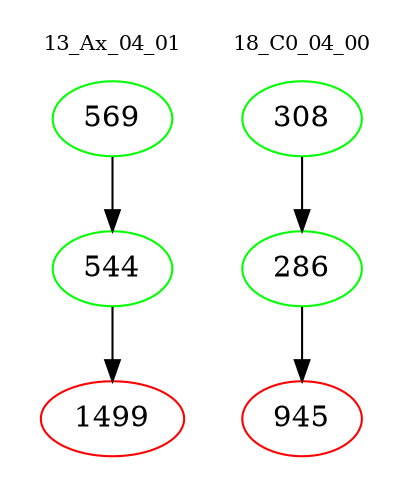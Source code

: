digraph{
subgraph cluster_0 {
color = white
label = "13_Ax_04_01";
fontsize=10;
T0_569 [label="569", color="green"]
T0_569 -> T0_544 [color="black"]
T0_544 [label="544", color="green"]
T0_544 -> T0_1499 [color="black"]
T0_1499 [label="1499", color="red"]
}
subgraph cluster_1 {
color = white
label = "18_C0_04_00";
fontsize=10;
T1_308 [label="308", color="green"]
T1_308 -> T1_286 [color="black"]
T1_286 [label="286", color="green"]
T1_286 -> T1_945 [color="black"]
T1_945 [label="945", color="red"]
}
}
